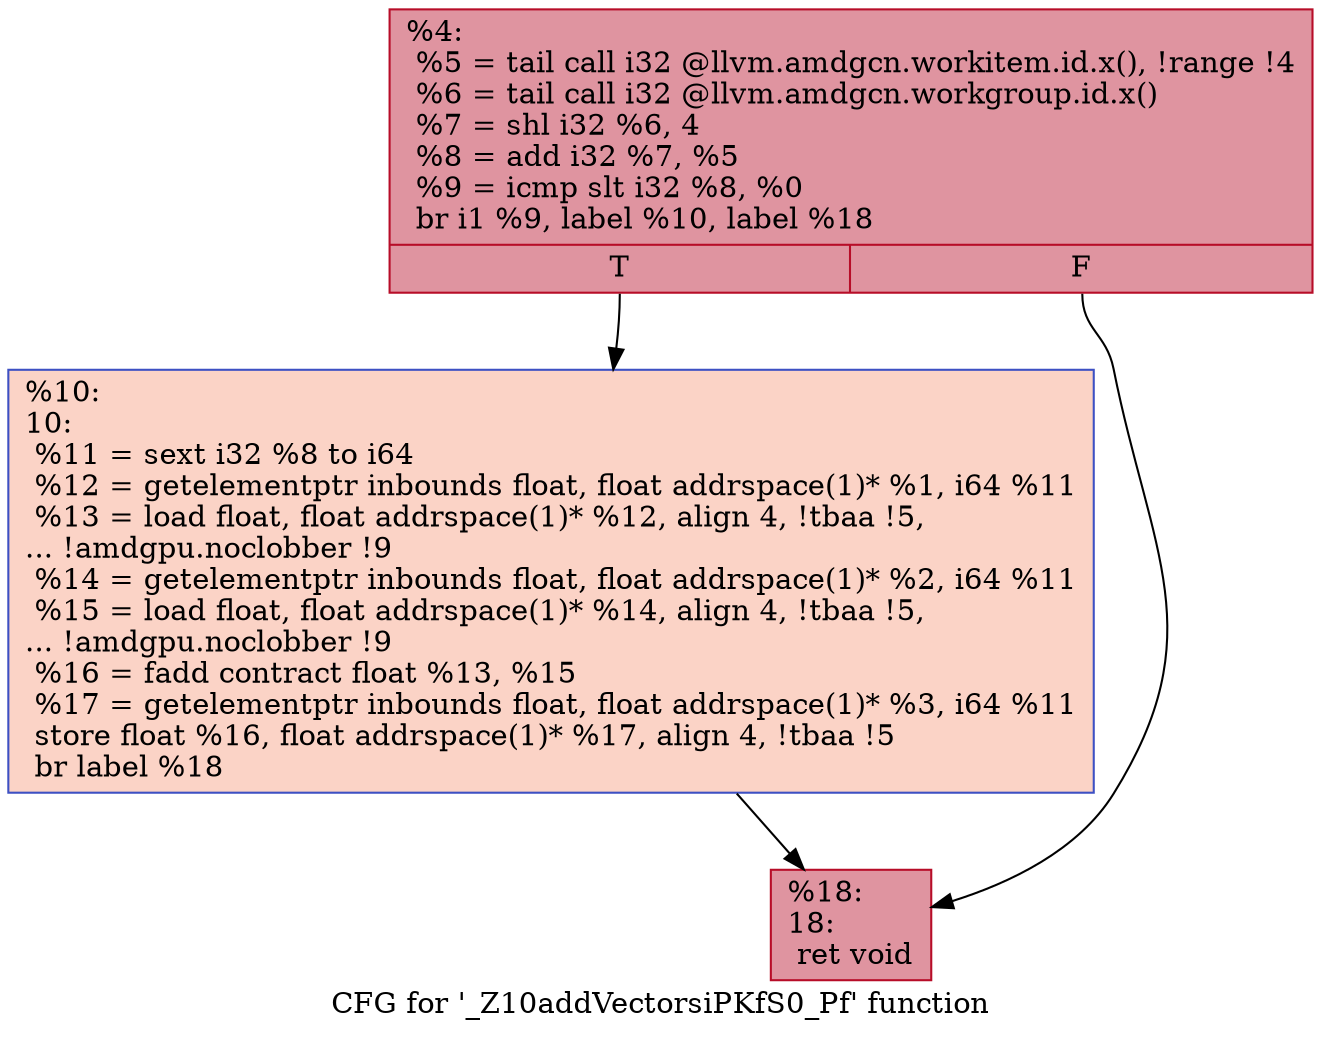 digraph "CFG for '_Z10addVectorsiPKfS0_Pf' function" {
	label="CFG for '_Z10addVectorsiPKfS0_Pf' function";

	Node0x5778f20 [shape=record,color="#b70d28ff", style=filled, fillcolor="#b70d2870",label="{%4:\l  %5 = tail call i32 @llvm.amdgcn.workitem.id.x(), !range !4\l  %6 = tail call i32 @llvm.amdgcn.workgroup.id.x()\l  %7 = shl i32 %6, 4\l  %8 = add i32 %7, %5\l  %9 = icmp slt i32 %8, %0\l  br i1 %9, label %10, label %18\l|{<s0>T|<s1>F}}"];
	Node0x5778f20:s0 -> Node0x5778f70;
	Node0x5778f20:s1 -> Node0x577a740;
	Node0x5778f70 [shape=record,color="#3d50c3ff", style=filled, fillcolor="#f59c7d70",label="{%10:\l10:                                               \l  %11 = sext i32 %8 to i64\l  %12 = getelementptr inbounds float, float addrspace(1)* %1, i64 %11\l  %13 = load float, float addrspace(1)* %12, align 4, !tbaa !5,\l... !amdgpu.noclobber !9\l  %14 = getelementptr inbounds float, float addrspace(1)* %2, i64 %11\l  %15 = load float, float addrspace(1)* %14, align 4, !tbaa !5,\l... !amdgpu.noclobber !9\l  %16 = fadd contract float %13, %15\l  %17 = getelementptr inbounds float, float addrspace(1)* %3, i64 %11\l  store float %16, float addrspace(1)* %17, align 4, !tbaa !5\l  br label %18\l}"];
	Node0x5778f70 -> Node0x577a740;
	Node0x577a740 [shape=record,color="#b70d28ff", style=filled, fillcolor="#b70d2870",label="{%18:\l18:                                               \l  ret void\l}"];
}
